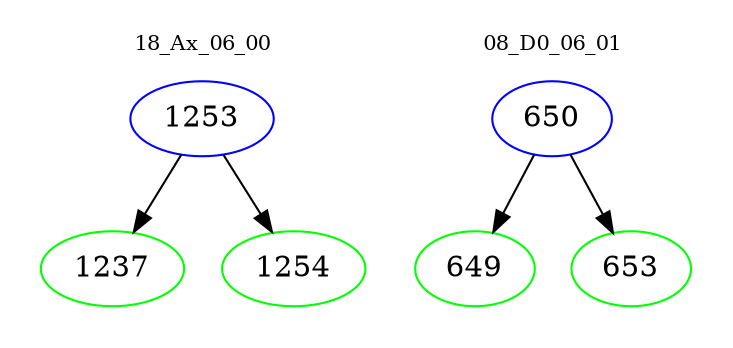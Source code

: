 digraph{
subgraph cluster_0 {
color = white
label = "18_Ax_06_00";
fontsize=10;
T0_1253 [label="1253", color="blue"]
T0_1253 -> T0_1237 [color="black"]
T0_1237 [label="1237", color="green"]
T0_1253 -> T0_1254 [color="black"]
T0_1254 [label="1254", color="green"]
}
subgraph cluster_1 {
color = white
label = "08_D0_06_01";
fontsize=10;
T1_650 [label="650", color="blue"]
T1_650 -> T1_649 [color="black"]
T1_649 [label="649", color="green"]
T1_650 -> T1_653 [color="black"]
T1_653 [label="653", color="green"]
}
}

